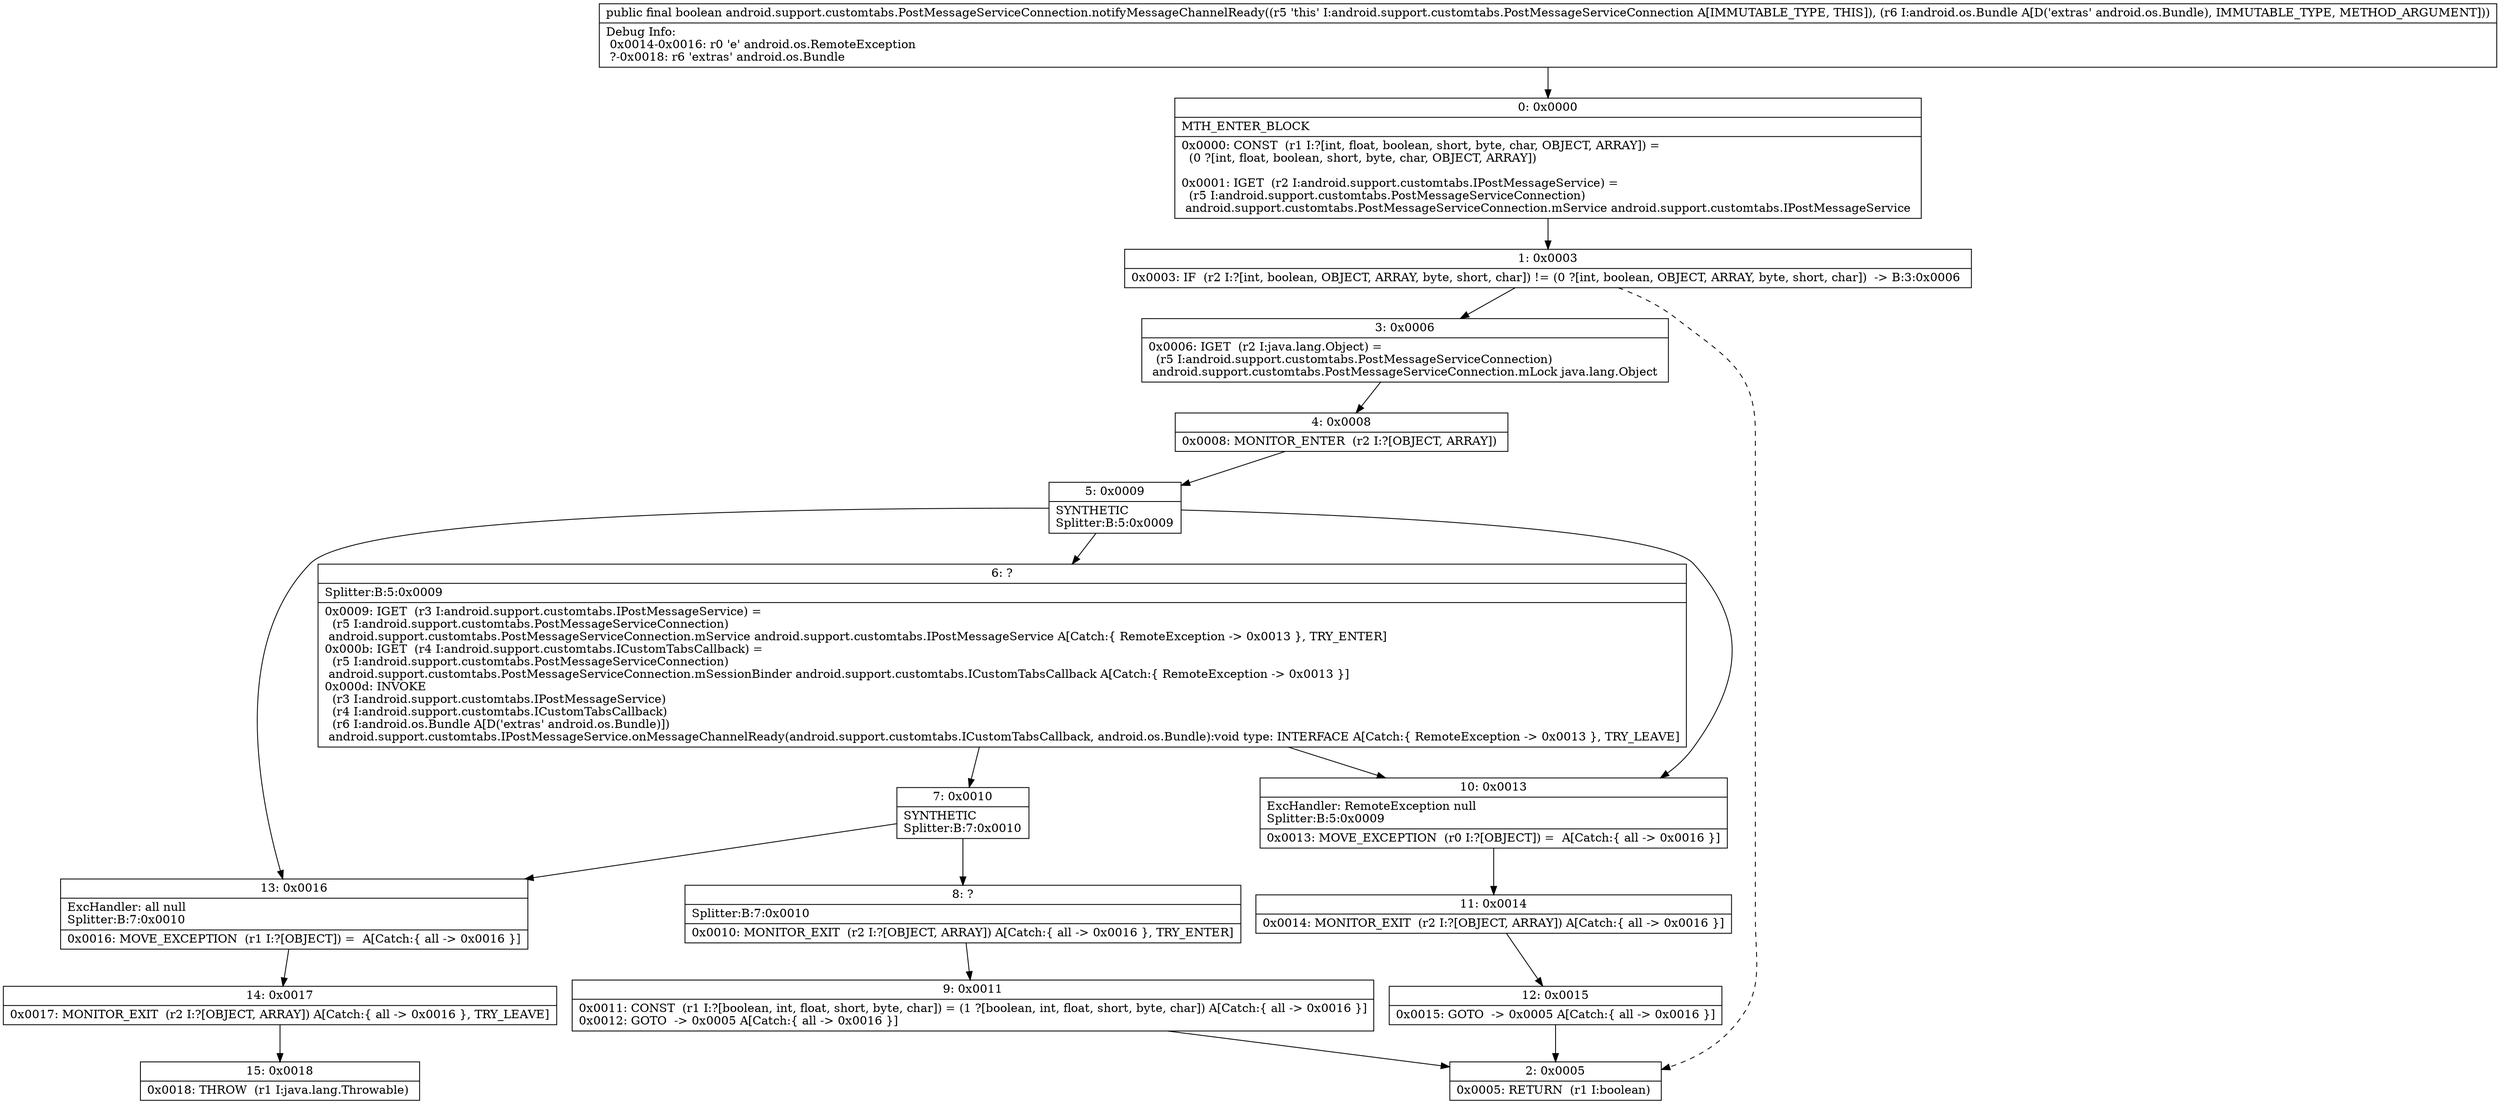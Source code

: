 digraph "CFG forandroid.support.customtabs.PostMessageServiceConnection.notifyMessageChannelReady(Landroid\/os\/Bundle;)Z" {
Node_0 [shape=record,label="{0\:\ 0x0000|MTH_ENTER_BLOCK\l|0x0000: CONST  (r1 I:?[int, float, boolean, short, byte, char, OBJECT, ARRAY]) = \l  (0 ?[int, float, boolean, short, byte, char, OBJECT, ARRAY])\l \l0x0001: IGET  (r2 I:android.support.customtabs.IPostMessageService) = \l  (r5 I:android.support.customtabs.PostMessageServiceConnection)\l android.support.customtabs.PostMessageServiceConnection.mService android.support.customtabs.IPostMessageService \l}"];
Node_1 [shape=record,label="{1\:\ 0x0003|0x0003: IF  (r2 I:?[int, boolean, OBJECT, ARRAY, byte, short, char]) != (0 ?[int, boolean, OBJECT, ARRAY, byte, short, char])  \-\> B:3:0x0006 \l}"];
Node_2 [shape=record,label="{2\:\ 0x0005|0x0005: RETURN  (r1 I:boolean) \l}"];
Node_3 [shape=record,label="{3\:\ 0x0006|0x0006: IGET  (r2 I:java.lang.Object) = \l  (r5 I:android.support.customtabs.PostMessageServiceConnection)\l android.support.customtabs.PostMessageServiceConnection.mLock java.lang.Object \l}"];
Node_4 [shape=record,label="{4\:\ 0x0008|0x0008: MONITOR_ENTER  (r2 I:?[OBJECT, ARRAY]) \l}"];
Node_5 [shape=record,label="{5\:\ 0x0009|SYNTHETIC\lSplitter:B:5:0x0009\l}"];
Node_6 [shape=record,label="{6\:\ ?|Splitter:B:5:0x0009\l|0x0009: IGET  (r3 I:android.support.customtabs.IPostMessageService) = \l  (r5 I:android.support.customtabs.PostMessageServiceConnection)\l android.support.customtabs.PostMessageServiceConnection.mService android.support.customtabs.IPostMessageService A[Catch:\{ RemoteException \-\> 0x0013 \}, TRY_ENTER]\l0x000b: IGET  (r4 I:android.support.customtabs.ICustomTabsCallback) = \l  (r5 I:android.support.customtabs.PostMessageServiceConnection)\l android.support.customtabs.PostMessageServiceConnection.mSessionBinder android.support.customtabs.ICustomTabsCallback A[Catch:\{ RemoteException \-\> 0x0013 \}]\l0x000d: INVOKE  \l  (r3 I:android.support.customtabs.IPostMessageService)\l  (r4 I:android.support.customtabs.ICustomTabsCallback)\l  (r6 I:android.os.Bundle A[D('extras' android.os.Bundle)])\l android.support.customtabs.IPostMessageService.onMessageChannelReady(android.support.customtabs.ICustomTabsCallback, android.os.Bundle):void type: INTERFACE A[Catch:\{ RemoteException \-\> 0x0013 \}, TRY_LEAVE]\l}"];
Node_7 [shape=record,label="{7\:\ 0x0010|SYNTHETIC\lSplitter:B:7:0x0010\l}"];
Node_8 [shape=record,label="{8\:\ ?|Splitter:B:7:0x0010\l|0x0010: MONITOR_EXIT  (r2 I:?[OBJECT, ARRAY]) A[Catch:\{ all \-\> 0x0016 \}, TRY_ENTER]\l}"];
Node_9 [shape=record,label="{9\:\ 0x0011|0x0011: CONST  (r1 I:?[boolean, int, float, short, byte, char]) = (1 ?[boolean, int, float, short, byte, char]) A[Catch:\{ all \-\> 0x0016 \}]\l0x0012: GOTO  \-\> 0x0005 A[Catch:\{ all \-\> 0x0016 \}]\l}"];
Node_10 [shape=record,label="{10\:\ 0x0013|ExcHandler: RemoteException null\lSplitter:B:5:0x0009\l|0x0013: MOVE_EXCEPTION  (r0 I:?[OBJECT]) =  A[Catch:\{ all \-\> 0x0016 \}]\l}"];
Node_11 [shape=record,label="{11\:\ 0x0014|0x0014: MONITOR_EXIT  (r2 I:?[OBJECT, ARRAY]) A[Catch:\{ all \-\> 0x0016 \}]\l}"];
Node_12 [shape=record,label="{12\:\ 0x0015|0x0015: GOTO  \-\> 0x0005 A[Catch:\{ all \-\> 0x0016 \}]\l}"];
Node_13 [shape=record,label="{13\:\ 0x0016|ExcHandler: all null\lSplitter:B:7:0x0010\l|0x0016: MOVE_EXCEPTION  (r1 I:?[OBJECT]) =  A[Catch:\{ all \-\> 0x0016 \}]\l}"];
Node_14 [shape=record,label="{14\:\ 0x0017|0x0017: MONITOR_EXIT  (r2 I:?[OBJECT, ARRAY]) A[Catch:\{ all \-\> 0x0016 \}, TRY_LEAVE]\l}"];
Node_15 [shape=record,label="{15\:\ 0x0018|0x0018: THROW  (r1 I:java.lang.Throwable) \l}"];
MethodNode[shape=record,label="{public final boolean android.support.customtabs.PostMessageServiceConnection.notifyMessageChannelReady((r5 'this' I:android.support.customtabs.PostMessageServiceConnection A[IMMUTABLE_TYPE, THIS]), (r6 I:android.os.Bundle A[D('extras' android.os.Bundle), IMMUTABLE_TYPE, METHOD_ARGUMENT]))  | Debug Info:\l  0x0014\-0x0016: r0 'e' android.os.RemoteException\l  ?\-0x0018: r6 'extras' android.os.Bundle\l}"];
MethodNode -> Node_0;
Node_0 -> Node_1;
Node_1 -> Node_2[style=dashed];
Node_1 -> Node_3;
Node_3 -> Node_4;
Node_4 -> Node_5;
Node_5 -> Node_6;
Node_5 -> Node_10;
Node_5 -> Node_13;
Node_6 -> Node_7;
Node_6 -> Node_10;
Node_7 -> Node_8;
Node_7 -> Node_13;
Node_8 -> Node_9;
Node_9 -> Node_2;
Node_10 -> Node_11;
Node_11 -> Node_12;
Node_12 -> Node_2;
Node_13 -> Node_14;
Node_14 -> Node_15;
}


